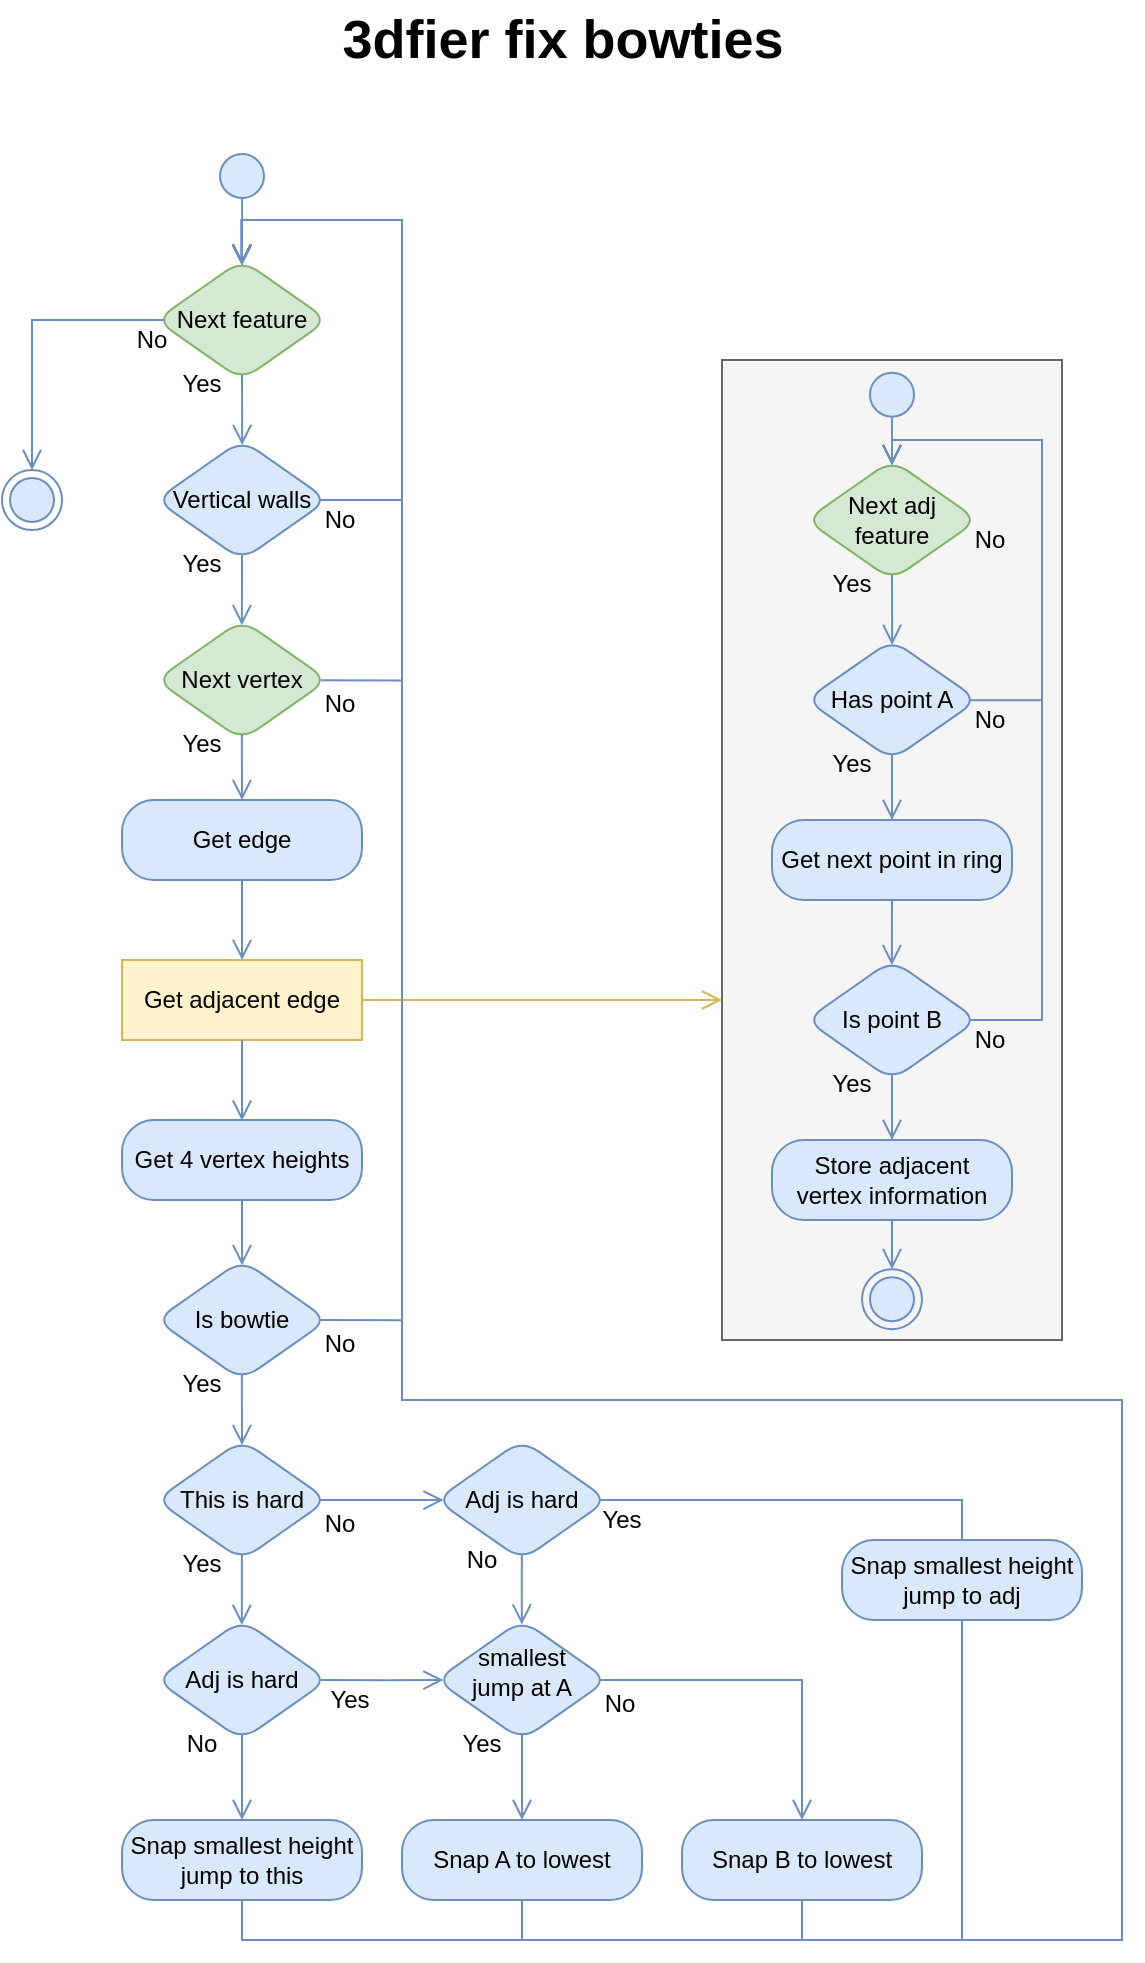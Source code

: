 <mxfile version="12.6.5" type="device"><diagram id="hNyaCAgBg2JTcx5JqqN7" name="Page-1"><mxGraphModel dx="76" dy="44" grid="1" gridSize="10" guides="1" tooltips="1" connect="1" arrows="1" fold="1" page="1" pageScale="1" pageWidth="850" pageHeight="1100" math="0" shadow="0"><root><mxCell id="0"/><mxCell id="1" parent="0"/><mxCell id="xQnNelPnz93tqhWW4Anx-3" value="3dfier fix bowties" style="text;strokeColor=none;fillColor=none;html=1;fontSize=27;fontStyle=1;verticalAlign=middle;align=center;rounded=0;shadow=0;" parent="1" vertex="1"><mxGeometry x="300" y="10" width="240" height="40" as="geometry"/></mxCell><mxCell id="eyIddAqzoLQck_49AJah-161" value="" style="group" parent="1" vertex="1" connectable="0"><mxGeometry x="140" y="83" width="560" height="897" as="geometry"/></mxCell><mxCell id="xQnNelPnz93tqhWW4Anx-1" value="" style="ellipse;html=1;shape=startState;fillColor=#dae8fc;strokeColor=#6c8ebf;shadow=0;" parent="eyIddAqzoLQck_49AJah-161" vertex="1"><mxGeometry x="105" width="30" height="30" as="geometry"/></mxCell><mxCell id="xQnNelPnz93tqhWW4Anx-2" value="" style="edgeStyle=orthogonalEdgeStyle;html=1;verticalAlign=bottom;endArrow=open;endSize=8;strokeColor=#6c8ebf;fillColor=#dae8fc;shadow=0;entryX=0.5;entryY=0.044;entryDx=0;entryDy=0;exitX=0.501;exitY=0.867;exitDx=0;exitDy=0;rounded=0;exitPerimeter=0;entryPerimeter=0;" parent="eyIddAqzoLQck_49AJah-161" source="xQnNelPnz93tqhWW4Anx-1" target="eyIddAqzoLQck_49AJah-1" edge="1"><mxGeometry relative="1" as="geometry"><mxPoint x="120" y="67" as="targetPoint"/><mxPoint x="120" y="47" as="sourcePoint"/></mxGeometry></mxCell><mxCell id="xQnNelPnz93tqhWW4Anx-5" value="" style="ellipse;html=1;shape=endState;fillColor=#dae8fc;strokeColor=#6c8ebf;rounded=1;shadow=0;" parent="eyIddAqzoLQck_49AJah-161" vertex="1"><mxGeometry y="162" width="30" height="30" as="geometry"/></mxCell><mxCell id="eyIddAqzoLQck_49AJah-1" value="Next feature" style="rhombus;whiteSpace=wrap;html=1;fillColor=#d5e8d4;strokeColor=#82b366;rounded=1;shadow=0;strokeWidth=1;perimeterSpacing=0;" parent="eyIddAqzoLQck_49AJah-161" vertex="1"><mxGeometry x="77" y="57" width="86" height="60" as="geometry"/></mxCell><mxCell id="eyIddAqzoLQck_49AJah-2" value="No" style="text;html=1;strokeColor=none;fillColor=none;align=center;verticalAlign=middle;whiteSpace=wrap;rounded=0;" parent="eyIddAqzoLQck_49AJah-161" vertex="1"><mxGeometry x="55.0" y="87.0" width="40" height="20" as="geometry"/></mxCell><mxCell id="eyIddAqzoLQck_49AJah-3" value="Yes" style="text;html=1;strokeColor=none;fillColor=none;align=center;verticalAlign=middle;whiteSpace=wrap;rounded=0;" parent="eyIddAqzoLQck_49AJah-161" vertex="1"><mxGeometry x="79.81" y="109.0" width="40" height="20" as="geometry"/></mxCell><mxCell id="eyIddAqzoLQck_49AJah-4" value="" style="edgeStyle=orthogonalEdgeStyle;rounded=0;orthogonalLoop=1;jettySize=auto;html=1;shadow=0;fontColor=#ffffff;exitX=0.5;exitY=0.959;exitDx=0;exitDy=0;fillColor=#dae8fc;strokeColor=#6c8ebf;endArrow=open;endFill=0;endSize=8;exitPerimeter=0;entryX=0.501;entryY=0.042;entryDx=0;entryDy=0;entryPerimeter=0;" parent="eyIddAqzoLQck_49AJah-161" source="eyIddAqzoLQck_49AJah-1" target="eyIddAqzoLQck_49AJah-8" edge="1"><mxGeometry relative="1" as="geometry"><mxPoint x="120" y="153" as="targetPoint"/><mxPoint x="130" y="124.31" as="sourcePoint"/></mxGeometry></mxCell><mxCell id="eyIddAqzoLQck_49AJah-5" value="" style="edgeStyle=orthogonalEdgeStyle;rounded=0;orthogonalLoop=1;jettySize=auto;html=1;shadow=0;fontColor=#ffffff;exitX=0.051;exitY=0.5;exitDx=0;exitDy=0;fillColor=#dae8fc;strokeColor=#6c8ebf;endArrow=open;endFill=0;endSize=8;exitPerimeter=0;entryX=0.5;entryY=0;entryDx=0;entryDy=0;" parent="eyIddAqzoLQck_49AJah-161" source="eyIddAqzoLQck_49AJah-1" target="xQnNelPnz93tqhWW4Anx-5" edge="1"><mxGeometry relative="1" as="geometry"><mxPoint x="120" y="557" as="targetPoint"/><mxPoint x="-180" y="138.54" as="sourcePoint"/><Array as="points"><mxPoint x="15" y="87"/></Array></mxGeometry></mxCell><mxCell id="eyIddAqzoLQck_49AJah-6" value="Get edge" style="rounded=1;whiteSpace=wrap;html=1;arcSize=40;fillColor=#dae8fc;strokeColor=#6c8ebf;shadow=0;" parent="eyIddAqzoLQck_49AJah-161" vertex="1"><mxGeometry x="60" y="327" width="120" height="40" as="geometry"/></mxCell><mxCell id="eyIddAqzoLQck_49AJah-7" value="" style="edgeStyle=orthogonalEdgeStyle;rounded=0;orthogonalLoop=1;jettySize=auto;html=1;shadow=0;fontColor=#ffffff;exitX=0.5;exitY=1;exitDx=0;exitDy=0;fillColor=#dae8fc;strokeColor=#6c8ebf;endArrow=open;endFill=0;endSize=8;entryX=0.5;entryY=0;entryDx=0;entryDy=0;" parent="eyIddAqzoLQck_49AJah-161" source="eyIddAqzoLQck_49AJah-6" target="eyIddAqzoLQck_49AJah-25" edge="1"><mxGeometry relative="1" as="geometry"><mxPoint x="120" y="395.32" as="targetPoint"/><mxPoint x="-300" y="480.01" as="sourcePoint"/><Array as="points"/></mxGeometry></mxCell><mxCell id="eyIddAqzoLQck_49AJah-8" value="Vertical walls" style="rhombus;whiteSpace=wrap;html=1;fillColor=#dae8fc;strokeColor=#6c8ebf;rounded=1;shadow=0;strokeWidth=1;perimeterSpacing=0;" parent="eyIddAqzoLQck_49AJah-161" vertex="1"><mxGeometry x="77" y="147" width="86" height="60" as="geometry"/></mxCell><mxCell id="eyIddAqzoLQck_49AJah-9" value="No" style="text;html=1;strokeColor=none;fillColor=none;align=center;verticalAlign=middle;whiteSpace=wrap;rounded=0;" parent="eyIddAqzoLQck_49AJah-161" vertex="1"><mxGeometry x="149.0" y="177.0" width="40" height="20" as="geometry"/></mxCell><mxCell id="eyIddAqzoLQck_49AJah-10" value="Yes" style="text;html=1;strokeColor=none;fillColor=none;align=center;verticalAlign=middle;whiteSpace=wrap;rounded=0;" parent="eyIddAqzoLQck_49AJah-161" vertex="1"><mxGeometry x="79.81" y="199.0" width="40" height="20" as="geometry"/></mxCell><mxCell id="eyIddAqzoLQck_49AJah-11" value="" style="edgeStyle=orthogonalEdgeStyle;rounded=0;orthogonalLoop=1;jettySize=auto;html=1;shadow=0;fontColor=#ffffff;exitX=0.95;exitY=0.5;exitDx=0;exitDy=0;fillColor=#dae8fc;strokeColor=#6c8ebf;endArrow=open;endFill=0;endSize=8;exitPerimeter=0;entryX=0.5;entryY=0.042;entryDx=0;entryDy=0;entryPerimeter=0;" parent="eyIddAqzoLQck_49AJah-161" source="eyIddAqzoLQck_49AJah-8" target="eyIddAqzoLQck_49AJah-1" edge="1"><mxGeometry relative="1" as="geometry"><mxPoint x="190" y="67" as="targetPoint"/><mxPoint x="-180" y="228.54" as="sourcePoint"/><Array as="points"><mxPoint x="200" y="177"/><mxPoint x="200" y="37"/><mxPoint x="120" y="37"/></Array></mxGeometry></mxCell><mxCell id="eyIddAqzoLQck_49AJah-13" value="" style="edgeStyle=orthogonalEdgeStyle;rounded=0;orthogonalLoop=1;jettySize=auto;html=1;shadow=0;fontColor=#ffffff;exitX=0.5;exitY=0.96;exitDx=0;exitDy=0;fillColor=#dae8fc;strokeColor=#6c8ebf;endArrow=open;endFill=0;endSize=8;exitPerimeter=0;entryX=0.499;entryY=0.043;entryDx=0;entryDy=0;entryPerimeter=0;" parent="eyIddAqzoLQck_49AJah-161" source="eyIddAqzoLQck_49AJah-8" target="eyIddAqzoLQck_49AJah-14" edge="1"><mxGeometry relative="1" as="geometry"><mxPoint x="140" y="297" as="targetPoint"/><mxPoint x="130" y="277" as="sourcePoint"/><Array as="points"><mxPoint x="120" y="217"/><mxPoint x="120" y="217"/></Array></mxGeometry></mxCell><mxCell id="eyIddAqzoLQck_49AJah-14" value="Next vertex" style="rhombus;whiteSpace=wrap;html=1;fillColor=#d5e8d4;strokeColor=#82b366;rounded=1;shadow=0;strokeWidth=1;perimeterSpacing=0;" parent="eyIddAqzoLQck_49AJah-161" vertex="1"><mxGeometry x="77" y="237" width="86" height="60" as="geometry"/></mxCell><mxCell id="eyIddAqzoLQck_49AJah-15" value="No" style="text;html=1;strokeColor=none;fillColor=none;align=center;verticalAlign=middle;whiteSpace=wrap;rounded=0;" parent="eyIddAqzoLQck_49AJah-161" vertex="1"><mxGeometry x="149.0" y="269.0" width="40" height="20" as="geometry"/></mxCell><mxCell id="eyIddAqzoLQck_49AJah-16" value="Yes" style="text;html=1;strokeColor=none;fillColor=none;align=center;verticalAlign=middle;whiteSpace=wrap;rounded=0;" parent="eyIddAqzoLQck_49AJah-161" vertex="1"><mxGeometry x="79.81" y="289.0" width="40" height="20" as="geometry"/></mxCell><mxCell id="eyIddAqzoLQck_49AJah-21" value="" style="edgeStyle=orthogonalEdgeStyle;rounded=0;orthogonalLoop=1;jettySize=auto;html=1;shadow=0;fontColor=#ffffff;fillColor=#dae8fc;strokeColor=#6c8ebf;endArrow=open;endFill=0;endSize=8;entryX=0.5;entryY=0.04;entryDx=0;entryDy=0;entryPerimeter=0;exitX=0.958;exitY=0.503;exitDx=0;exitDy=0;exitPerimeter=0;" parent="eyIddAqzoLQck_49AJah-161" source="eyIddAqzoLQck_49AJah-14" target="eyIddAqzoLQck_49AJah-1" edge="1"><mxGeometry relative="1" as="geometry"><mxPoint x="130" y="69.52" as="targetPoint"/><mxPoint x="169" y="327" as="sourcePoint"/><Array as="points"><mxPoint x="200" y="267"/><mxPoint x="200" y="37"/><mxPoint x="120" y="37"/></Array></mxGeometry></mxCell><mxCell id="eyIddAqzoLQck_49AJah-22" value="" style="edgeStyle=orthogonalEdgeStyle;rounded=0;orthogonalLoop=1;jettySize=auto;html=1;shadow=0;fontColor=#ffffff;exitX=0.499;exitY=0.957;exitDx=0;exitDy=0;fillColor=#dae8fc;strokeColor=#6c8ebf;endArrow=open;endFill=0;endSize=8;exitPerimeter=0;entryX=0.5;entryY=0;entryDx=0;entryDy=0;" parent="eyIddAqzoLQck_49AJah-161" source="eyIddAqzoLQck_49AJah-14" target="eyIddAqzoLQck_49AJah-6" edge="1"><mxGeometry relative="1" as="geometry"><mxPoint x="120" y="327" as="targetPoint"/><mxPoint x="119.41" y="297.0" as="sourcePoint"/></mxGeometry></mxCell><mxCell id="eyIddAqzoLQck_49AJah-25" value="Get adjacent edge" style="rounded=0;whiteSpace=wrap;html=1;arcSize=40;fillColor=#fff2cc;strokeColor=#d6b656;shadow=0;" parent="eyIddAqzoLQck_49AJah-161" vertex="1"><mxGeometry x="60" y="407" width="120" height="40" as="geometry"/></mxCell><mxCell id="eyIddAqzoLQck_49AJah-26" value="" style="edgeStyle=orthogonalEdgeStyle;rounded=0;orthogonalLoop=1;jettySize=auto;html=1;shadow=0;fontColor=#ffffff;exitX=0.5;exitY=1;exitDx=0;exitDy=0;fillColor=#dae8fc;strokeColor=#6c8ebf;endArrow=open;endFill=0;endSize=8;" parent="eyIddAqzoLQck_49AJah-161" source="eyIddAqzoLQck_49AJah-25" edge="1"><mxGeometry relative="1" as="geometry"><mxPoint x="120" y="487.388" as="targetPoint"/><mxPoint x="-300" y="560.01" as="sourcePoint"/><Array as="points"/></mxGeometry></mxCell><mxCell id="eyIddAqzoLQck_49AJah-27" value="" style="edgeStyle=orthogonalEdgeStyle;rounded=0;orthogonalLoop=1;jettySize=auto;html=1;shadow=0;fontColor=#ffffff;exitX=1;exitY=0.5;exitDx=0;exitDy=0;fillColor=#fff2cc;strokeColor=#d6b656;endArrow=open;endFill=0;endSize=8;" parent="eyIddAqzoLQck_49AJah-161" source="eyIddAqzoLQck_49AJah-25" edge="1"><mxGeometry relative="1" as="geometry"><mxPoint x="360" y="427" as="targetPoint"/><mxPoint x="130" y="457" as="sourcePoint"/><Array as="points"><mxPoint x="280" y="427"/><mxPoint x="280" y="427"/></Array></mxGeometry></mxCell><mxCell id="eyIddAqzoLQck_49AJah-29" value="" style="rounded=0;whiteSpace=wrap;html=1;fillColor=#f5f5f5;strokeColor=#666666;fontColor=#333333;" parent="eyIddAqzoLQck_49AJah-161" vertex="1"><mxGeometry x="360" y="107" width="170" height="490" as="geometry"/></mxCell><mxCell id="eyIddAqzoLQck_49AJah-31" value="" style="ellipse;html=1;shape=startState;fillColor=#dae8fc;strokeColor=#6c8ebf;shadow=0;" parent="eyIddAqzoLQck_49AJah-161" vertex="1"><mxGeometry x="430" y="109.36" width="30" height="30" as="geometry"/></mxCell><mxCell id="eyIddAqzoLQck_49AJah-32" value="" style="edgeStyle=orthogonalEdgeStyle;html=1;verticalAlign=bottom;endArrow=open;endSize=8;strokeColor=#6c8ebf;fillColor=#dae8fc;shadow=0;exitX=0.499;exitY=0.881;exitDx=0;exitDy=0;rounded=0;exitPerimeter=0;entryX=0.5;entryY=0.041;entryDx=0;entryDy=0;entryPerimeter=0;" parent="eyIddAqzoLQck_49AJah-161" source="eyIddAqzoLQck_49AJah-31" target="eyIddAqzoLQck_49AJah-39" edge="1"><mxGeometry relative="1" as="geometry"><mxPoint x="445" y="157" as="targetPoint"/><mxPoint x="445" y="156.36" as="sourcePoint"/></mxGeometry></mxCell><mxCell id="eyIddAqzoLQck_49AJah-35" value="" style="edgeStyle=orthogonalEdgeStyle;rounded=0;orthogonalLoop=1;jettySize=auto;html=1;shadow=0;fontColor=#ffffff;fillColor=#dae8fc;strokeColor=#6c8ebf;endArrow=open;endFill=0;endSize=8;" parent="eyIddAqzoLQck_49AJah-161" edge="1"><mxGeometry relative="1" as="geometry"><mxPoint x="445" y="561.57" as="targetPoint"/><mxPoint x="445" y="537" as="sourcePoint"/></mxGeometry></mxCell><mxCell id="eyIddAqzoLQck_49AJah-36" value="" style="ellipse;html=1;shape=endState;fillColor=#dae8fc;strokeColor=#6c8ebf;rounded=1;shadow=0;" parent="eyIddAqzoLQck_49AJah-161" vertex="1"><mxGeometry x="430" y="561.57" width="30" height="30" as="geometry"/></mxCell><mxCell id="eyIddAqzoLQck_49AJah-39" value="Next adj feature" style="rhombus;whiteSpace=wrap;html=1;fillColor=#d5e8d4;strokeColor=#82b366;rounded=1;shadow=0;strokeWidth=1;perimeterSpacing=0;" parent="eyIddAqzoLQck_49AJah-161" vertex="1"><mxGeometry x="402" y="157" width="86" height="60" as="geometry"/></mxCell><mxCell id="eyIddAqzoLQck_49AJah-40" value="Yes" style="text;html=1;strokeColor=none;fillColor=none;align=center;verticalAlign=middle;whiteSpace=wrap;rounded=0;" parent="eyIddAqzoLQck_49AJah-161" vertex="1"><mxGeometry x="404.81" y="209.0" width="40" height="20" as="geometry"/></mxCell><mxCell id="eyIddAqzoLQck_49AJah-41" value="" style="edgeStyle=orthogonalEdgeStyle;rounded=0;orthogonalLoop=1;jettySize=auto;html=1;shadow=0;fontColor=#ffffff;exitX=0.5;exitY=0.959;exitDx=0;exitDy=0;fillColor=#dae8fc;strokeColor=#6c8ebf;endArrow=open;endFill=0;endSize=8;exitPerimeter=0;entryX=0.501;entryY=0.042;entryDx=0;entryDy=0;entryPerimeter=0;" parent="eyIddAqzoLQck_49AJah-161" target="eyIddAqzoLQck_49AJah-42" edge="1"><mxGeometry relative="1" as="geometry"><mxPoint x="445" y="252.94" as="targetPoint"/><mxPoint x="445" y="214.48" as="sourcePoint"/></mxGeometry></mxCell><mxCell id="eyIddAqzoLQck_49AJah-42" value="Has point A" style="rhombus;whiteSpace=wrap;html=1;fillColor=#dae8fc;strokeColor=#6c8ebf;rounded=1;shadow=0;strokeWidth=1;perimeterSpacing=0;" parent="eyIddAqzoLQck_49AJah-161" vertex="1"><mxGeometry x="402" y="246.94" width="86" height="60" as="geometry"/></mxCell><mxCell id="eyIddAqzoLQck_49AJah-43" value="No" style="text;html=1;strokeColor=none;fillColor=none;align=center;verticalAlign=middle;whiteSpace=wrap;rounded=0;" parent="eyIddAqzoLQck_49AJah-161" vertex="1"><mxGeometry x="474.0" y="276.94" width="40" height="20" as="geometry"/></mxCell><mxCell id="eyIddAqzoLQck_49AJah-44" value="Yes" style="text;html=1;strokeColor=none;fillColor=none;align=center;verticalAlign=middle;whiteSpace=wrap;rounded=0;" parent="eyIddAqzoLQck_49AJah-161" vertex="1"><mxGeometry x="404.81" y="298.94" width="40" height="20" as="geometry"/></mxCell><mxCell id="eyIddAqzoLQck_49AJah-45" value="" style="edgeStyle=orthogonalEdgeStyle;rounded=0;orthogonalLoop=1;jettySize=auto;html=1;shadow=0;fontColor=#ffffff;exitX=0.5;exitY=0.96;exitDx=0;exitDy=0;fillColor=#dae8fc;strokeColor=#6c8ebf;endArrow=open;endFill=0;endSize=8;exitPerimeter=0;entryX=0.5;entryY=0;entryDx=0;entryDy=0;" parent="eyIddAqzoLQck_49AJah-161" source="eyIddAqzoLQck_49AJah-42" target="eyIddAqzoLQck_49AJah-58" edge="1"><mxGeometry relative="1" as="geometry"><mxPoint x="444.914" y="339.52" as="targetPoint"/><mxPoint x="455" y="376.94" as="sourcePoint"/><Array as="points"/></mxGeometry></mxCell><mxCell id="eyIddAqzoLQck_49AJah-46" value="Is point B" style="rhombus;whiteSpace=wrap;html=1;fillColor=#dae8fc;strokeColor=#6c8ebf;rounded=1;shadow=0;strokeWidth=1;perimeterSpacing=0;" parent="eyIddAqzoLQck_49AJah-161" vertex="1"><mxGeometry x="402" y="407" width="86" height="60" as="geometry"/></mxCell><mxCell id="eyIddAqzoLQck_49AJah-47" value="No" style="text;html=1;strokeColor=none;fillColor=none;align=center;verticalAlign=middle;whiteSpace=wrap;rounded=0;" parent="eyIddAqzoLQck_49AJah-161" vertex="1"><mxGeometry x="474.0" y="437.0" width="40" height="20" as="geometry"/></mxCell><mxCell id="eyIddAqzoLQck_49AJah-48" value="Yes" style="text;html=1;strokeColor=none;fillColor=none;align=center;verticalAlign=middle;whiteSpace=wrap;rounded=0;" parent="eyIddAqzoLQck_49AJah-161" vertex="1"><mxGeometry x="404.81" y="459.0" width="40" height="20" as="geometry"/></mxCell><mxCell id="eyIddAqzoLQck_49AJah-49" value="" style="edgeStyle=orthogonalEdgeStyle;rounded=0;orthogonalLoop=1;jettySize=auto;html=1;shadow=0;fontColor=#ffffff;exitX=0.5;exitY=0.96;exitDx=0;exitDy=0;fillColor=#dae8fc;strokeColor=#6c8ebf;endArrow=open;endFill=0;endSize=8;exitPerimeter=0;entryX=0.5;entryY=0;entryDx=0;entryDy=0;" parent="eyIddAqzoLQck_49AJah-161" source="eyIddAqzoLQck_49AJah-46" target="eyIddAqzoLQck_49AJah-50" edge="1"><mxGeometry relative="1" as="geometry"><mxPoint x="444.914" y="499.58" as="targetPoint"/><mxPoint x="455" y="537" as="sourcePoint"/><Array as="points"/></mxGeometry></mxCell><mxCell id="eyIddAqzoLQck_49AJah-50" value="Store adjacent&lt;br&gt;vertex information" style="rounded=1;whiteSpace=wrap;html=1;arcSize=40;fillColor=#dae8fc;strokeColor=#6c8ebf;shadow=0;" parent="eyIddAqzoLQck_49AJah-161" vertex="1"><mxGeometry x="385" y="497" width="120" height="40" as="geometry"/></mxCell><mxCell id="eyIddAqzoLQck_49AJah-54" value="No" style="text;html=1;strokeColor=none;fillColor=none;align=center;verticalAlign=middle;whiteSpace=wrap;rounded=0;" parent="eyIddAqzoLQck_49AJah-161" vertex="1"><mxGeometry x="474.0" y="187.0" width="40" height="20" as="geometry"/></mxCell><mxCell id="eyIddAqzoLQck_49AJah-56" value="" style="edgeStyle=orthogonalEdgeStyle;rounded=0;orthogonalLoop=1;jettySize=auto;html=1;shadow=0;fontColor=#ffffff;exitX=0.955;exitY=0.503;exitDx=0;exitDy=0;fillColor=#dae8fc;strokeColor=#6c8ebf;endArrow=open;endFill=0;endSize=8;exitPerimeter=0;entryX=0.5;entryY=0.041;entryDx=0;entryDy=0;entryPerimeter=0;" parent="eyIddAqzoLQck_49AJah-161" source="eyIddAqzoLQck_49AJah-42" target="eyIddAqzoLQck_49AJah-39" edge="1"><mxGeometry relative="1" as="geometry"><mxPoint x="445" y="157" as="targetPoint"/><mxPoint x="455" y="314.54" as="sourcePoint"/><Array as="points"><mxPoint x="520" y="277"/><mxPoint x="520" y="147"/><mxPoint x="445" y="147"/></Array></mxGeometry></mxCell><mxCell id="eyIddAqzoLQck_49AJah-57" value="" style="edgeStyle=orthogonalEdgeStyle;rounded=0;orthogonalLoop=1;jettySize=auto;html=1;shadow=0;fontColor=#ffffff;fillColor=#dae8fc;strokeColor=#6c8ebf;endArrow=open;endFill=0;endSize=8;entryX=0.499;entryY=0.044;entryDx=0;entryDy=0;entryPerimeter=0;" parent="eyIddAqzoLQck_49AJah-161" target="eyIddAqzoLQck_49AJah-46" edge="1"><mxGeometry relative="1" as="geometry"><mxPoint x="445" y="402" as="targetPoint"/><mxPoint x="445" y="377" as="sourcePoint"/></mxGeometry></mxCell><mxCell id="eyIddAqzoLQck_49AJah-58" value="Get next point in ring" style="rounded=1;whiteSpace=wrap;html=1;arcSize=40;fillColor=#dae8fc;strokeColor=#6c8ebf;shadow=0;" parent="eyIddAqzoLQck_49AJah-161" vertex="1"><mxGeometry x="385" y="337" width="120" height="40" as="geometry"/></mxCell><mxCell id="eyIddAqzoLQck_49AJah-59" value="" style="edgeStyle=orthogonalEdgeStyle;rounded=0;orthogonalLoop=1;jettySize=auto;html=1;shadow=0;fontColor=#ffffff;exitX=0.958;exitY=0.5;exitDx=0;exitDy=0;fillColor=#dae8fc;strokeColor=#6c8ebf;endArrow=open;endFill=0;endSize=8;exitPerimeter=0;entryX=0.5;entryY=0.042;entryDx=0;entryDy=0;entryPerimeter=0;" parent="eyIddAqzoLQck_49AJah-161" source="eyIddAqzoLQck_49AJah-46" target="eyIddAqzoLQck_49AJah-39" edge="1"><mxGeometry relative="1" as="geometry"><mxPoint x="455" y="169.46" as="targetPoint"/><mxPoint x="494.13" y="287.12" as="sourcePoint"/><Array as="points"><mxPoint x="520" y="437"/><mxPoint x="520" y="147"/><mxPoint x="445" y="147"/></Array></mxGeometry></mxCell><mxCell id="eyIddAqzoLQck_49AJah-61" value="Get 4 vertex heights" style="rounded=1;whiteSpace=wrap;html=1;arcSize=40;fillColor=#dae8fc;strokeColor=#6c8ebf;shadow=0;" parent="eyIddAqzoLQck_49AJah-161" vertex="1"><mxGeometry x="60" y="487" width="120" height="40" as="geometry"/></mxCell><mxCell id="eyIddAqzoLQck_49AJah-62" value="" style="edgeStyle=orthogonalEdgeStyle;rounded=0;orthogonalLoop=1;jettySize=auto;html=1;shadow=0;fontColor=#ffffff;exitX=0.5;exitY=1;exitDx=0;exitDy=0;fillColor=#dae8fc;strokeColor=#6c8ebf;endArrow=open;endFill=0;endSize=8;entryX=0.5;entryY=0.043;entryDx=0;entryDy=0;entryPerimeter=0;" parent="eyIddAqzoLQck_49AJah-161" source="eyIddAqzoLQck_49AJah-61" target="eyIddAqzoLQck_49AJah-63" edge="1"><mxGeometry relative="1" as="geometry"><mxPoint x="120" y="567" as="targetPoint"/><mxPoint x="-300" y="640.01" as="sourcePoint"/><Array as="points"/></mxGeometry></mxCell><mxCell id="eyIddAqzoLQck_49AJah-63" value="Is bowtie" style="rhombus;whiteSpace=wrap;html=1;fillColor=#dae8fc;strokeColor=#6c8ebf;rounded=1;shadow=0;strokeWidth=1;perimeterSpacing=0;" parent="eyIddAqzoLQck_49AJah-161" vertex="1"><mxGeometry x="77" y="557" width="86" height="60" as="geometry"/></mxCell><mxCell id="eyIddAqzoLQck_49AJah-64" value="No" style="text;html=1;strokeColor=none;fillColor=none;align=center;verticalAlign=middle;whiteSpace=wrap;rounded=0;" parent="eyIddAqzoLQck_49AJah-161" vertex="1"><mxGeometry x="149.0" y="589.0" width="40" height="20" as="geometry"/></mxCell><mxCell id="eyIddAqzoLQck_49AJah-65" value="Yes" style="text;html=1;strokeColor=none;fillColor=none;align=center;verticalAlign=middle;whiteSpace=wrap;rounded=0;" parent="eyIddAqzoLQck_49AJah-161" vertex="1"><mxGeometry x="79.81" y="609.0" width="40" height="20" as="geometry"/></mxCell><mxCell id="eyIddAqzoLQck_49AJah-66" value="" style="edgeStyle=orthogonalEdgeStyle;rounded=0;orthogonalLoop=1;jettySize=auto;html=1;shadow=0;fontColor=#ffffff;exitX=0.499;exitY=0.956;exitDx=0;exitDy=0;fillColor=#dae8fc;strokeColor=#6c8ebf;endArrow=open;endFill=0;endSize=8;exitPerimeter=0;entryX=0.5;entryY=0.043;entryDx=0;entryDy=0;entryPerimeter=0;" parent="eyIddAqzoLQck_49AJah-161" source="eyIddAqzoLQck_49AJah-63" target="eyIddAqzoLQck_49AJah-68" edge="1"><mxGeometry relative="1" as="geometry"><mxPoint x="150" y="637" as="targetPoint"/><mxPoint x="119.41" y="617" as="sourcePoint"/></mxGeometry></mxCell><mxCell id="eyIddAqzoLQck_49AJah-67" value="" style="edgeStyle=orthogonalEdgeStyle;rounded=0;orthogonalLoop=1;jettySize=auto;html=1;shadow=0;fontColor=#ffffff;exitX=0.956;exitY=0.501;exitDx=0;exitDy=0;fillColor=#dae8fc;strokeColor=#6c8ebf;endArrow=open;endFill=0;endSize=8;exitPerimeter=0;entryX=0.499;entryY=0.039;entryDx=0;entryDy=0;entryPerimeter=0;" parent="eyIddAqzoLQck_49AJah-161" source="eyIddAqzoLQck_49AJah-63" target="eyIddAqzoLQck_49AJah-1" edge="1"><mxGeometry relative="1" as="geometry"><mxPoint x="180" y="67" as="targetPoint"/><mxPoint x="130" y="537" as="sourcePoint"/><Array as="points"><mxPoint x="200" y="587"/><mxPoint x="200" y="37"/><mxPoint x="120" y="37"/></Array></mxGeometry></mxCell><mxCell id="eyIddAqzoLQck_49AJah-68" value="This is hard" style="rhombus;whiteSpace=wrap;html=1;fillColor=#dae8fc;strokeColor=#6c8ebf;rounded=1;shadow=0;strokeWidth=1;perimeterSpacing=0;" parent="eyIddAqzoLQck_49AJah-161" vertex="1"><mxGeometry x="77" y="647" width="86" height="60" as="geometry"/></mxCell><mxCell id="eyIddAqzoLQck_49AJah-69" value="No" style="text;html=1;strokeColor=none;fillColor=none;align=center;verticalAlign=middle;whiteSpace=wrap;rounded=0;" parent="eyIddAqzoLQck_49AJah-161" vertex="1"><mxGeometry x="149.0" y="679.0" width="40" height="20" as="geometry"/></mxCell><mxCell id="eyIddAqzoLQck_49AJah-70" value="Yes" style="text;html=1;strokeColor=none;fillColor=none;align=center;verticalAlign=middle;whiteSpace=wrap;rounded=0;" parent="eyIddAqzoLQck_49AJah-161" vertex="1"><mxGeometry x="79.81" y="699.0" width="40" height="20" as="geometry"/></mxCell><mxCell id="eyIddAqzoLQck_49AJah-71" value="" style="edgeStyle=orthogonalEdgeStyle;rounded=0;orthogonalLoop=1;jettySize=auto;html=1;shadow=0;fontColor=#ffffff;exitX=0.499;exitY=0.957;exitDx=0;exitDy=0;fillColor=#dae8fc;strokeColor=#6c8ebf;endArrow=open;endFill=0;endSize=8;exitPerimeter=0;entryX=0.499;entryY=0.041;entryDx=0;entryDy=0;entryPerimeter=0;" parent="eyIddAqzoLQck_49AJah-161" source="eyIddAqzoLQck_49AJah-68" target="eyIddAqzoLQck_49AJah-78" edge="1"><mxGeometry relative="1" as="geometry"><mxPoint x="120" y="737" as="targetPoint"/><mxPoint x="119.41" y="707" as="sourcePoint"/></mxGeometry></mxCell><mxCell id="eyIddAqzoLQck_49AJah-74" value="Adj is hard" style="rhombus;whiteSpace=wrap;html=1;fillColor=#dae8fc;strokeColor=#6c8ebf;rounded=1;shadow=0;strokeWidth=1;perimeterSpacing=0;" parent="eyIddAqzoLQck_49AJah-161" vertex="1"><mxGeometry x="217" y="647" width="86" height="60" as="geometry"/></mxCell><mxCell id="eyIddAqzoLQck_49AJah-75" value="No" style="text;html=1;strokeColor=none;fillColor=none;align=center;verticalAlign=middle;whiteSpace=wrap;rounded=0;" parent="eyIddAqzoLQck_49AJah-161" vertex="1"><mxGeometry x="220.0" y="697.0" width="40" height="20" as="geometry"/></mxCell><mxCell id="eyIddAqzoLQck_49AJah-76" value="Yes" style="text;html=1;strokeColor=none;fillColor=none;align=center;verticalAlign=middle;whiteSpace=wrap;rounded=0;" parent="eyIddAqzoLQck_49AJah-161" vertex="1"><mxGeometry x="290" y="677.0" width="40" height="20" as="geometry"/></mxCell><mxCell id="eyIddAqzoLQck_49AJah-77" value="" style="edgeStyle=orthogonalEdgeStyle;rounded=0;orthogonalLoop=1;jettySize=auto;html=1;shadow=0;fontColor=#ffffff;exitX=0.955;exitY=0.5;exitDx=0;exitDy=0;fillColor=#dae8fc;strokeColor=#6c8ebf;endArrow=open;endFill=0;endSize=8;exitPerimeter=0;entryX=0.5;entryY=0;entryDx=0;entryDy=0;" parent="eyIddAqzoLQck_49AJah-161" source="eyIddAqzoLQck_49AJah-74" target="eyIddAqzoLQck_49AJah-159" edge="1"><mxGeometry relative="1" as="geometry"><mxPoint x="239.81" y="737" as="targetPoint"/><mxPoint x="239.22" y="707" as="sourcePoint"/><Array as="points"><mxPoint x="480" y="677"/><mxPoint x="480" y="717"/></Array></mxGeometry></mxCell><mxCell id="eyIddAqzoLQck_49AJah-78" value="Adj is hard" style="rhombus;whiteSpace=wrap;html=1;fillColor=#dae8fc;strokeColor=#6c8ebf;rounded=1;shadow=0;strokeWidth=1;perimeterSpacing=0;" parent="eyIddAqzoLQck_49AJah-161" vertex="1"><mxGeometry x="77" y="737" width="86" height="60" as="geometry"/></mxCell><mxCell id="eyIddAqzoLQck_49AJah-79" value="No" style="text;html=1;strokeColor=none;fillColor=none;align=center;verticalAlign=middle;whiteSpace=wrap;rounded=0;" parent="eyIddAqzoLQck_49AJah-161" vertex="1"><mxGeometry x="79.81" y="789.0" width="40" height="20" as="geometry"/></mxCell><mxCell id="eyIddAqzoLQck_49AJah-80" value="Yes" style="text;html=1;strokeColor=none;fillColor=none;align=center;verticalAlign=middle;whiteSpace=wrap;rounded=0;" parent="eyIddAqzoLQck_49AJah-161" vertex="1"><mxGeometry x="154" y="767.0" width="40" height="20" as="geometry"/></mxCell><mxCell id="eyIddAqzoLQck_49AJah-82" value="" style="edgeStyle=orthogonalEdgeStyle;rounded=0;orthogonalLoop=1;jettySize=auto;html=1;shadow=0;fontColor=#ffffff;exitX=0.952;exitY=0.501;exitDx=0;exitDy=0;fillColor=#dae8fc;strokeColor=#6c8ebf;endArrow=open;endFill=0;endSize=8;exitPerimeter=0;entryX=0.044;entryY=0.501;entryDx=0;entryDy=0;entryPerimeter=0;" parent="eyIddAqzoLQck_49AJah-161" source="eyIddAqzoLQck_49AJah-68" target="eyIddAqzoLQck_49AJah-74" edge="1"><mxGeometry relative="1" as="geometry"><mxPoint x="130" y="659.58" as="targetPoint"/><mxPoint x="129.914" y="624.36" as="sourcePoint"/></mxGeometry></mxCell><mxCell id="eyIddAqzoLQck_49AJah-83" value="" style="edgeStyle=orthogonalEdgeStyle;rounded=0;orthogonalLoop=1;jettySize=auto;html=1;shadow=0;fontColor=#ffffff;exitX=0.499;exitY=0.956;exitDx=0;exitDy=0;fillColor=#dae8fc;strokeColor=#6c8ebf;endArrow=open;endFill=0;endSize=8;exitPerimeter=0;entryX=0.499;entryY=0.038;entryDx=0;entryDy=0;entryPerimeter=0;" parent="eyIddAqzoLQck_49AJah-161" source="eyIddAqzoLQck_49AJah-74" target="eyIddAqzoLQck_49AJah-94" edge="1"><mxGeometry relative="1" as="geometry"><mxPoint x="490" y="727" as="targetPoint"/><mxPoint x="300.142" y="676.83" as="sourcePoint"/><Array as="points"><mxPoint x="260" y="727"/><mxPoint x="260" y="727"/></Array></mxGeometry></mxCell><mxCell id="eyIddAqzoLQck_49AJah-84" value="" style="edgeStyle=orthogonalEdgeStyle;rounded=0;orthogonalLoop=1;jettySize=auto;html=1;shadow=0;fontColor=#ffffff;exitX=0.5;exitY=0.957;exitDx=0;exitDy=0;fillColor=#dae8fc;strokeColor=#6c8ebf;endArrow=open;endFill=0;endSize=8;exitPerimeter=0;entryX=0.5;entryY=0;entryDx=0;entryDy=0;" parent="eyIddAqzoLQck_49AJah-161" source="eyIddAqzoLQck_49AJah-78" target="eyIddAqzoLQck_49AJah-87" edge="1"><mxGeometry relative="1" as="geometry"><mxPoint x="204.32" y="766.96" as="targetPoint"/><mxPoint x="163.002" y="766.96" as="sourcePoint"/><Array as="points"><mxPoint x="120" y="827"/><mxPoint x="120" y="827"/></Array></mxGeometry></mxCell><mxCell id="eyIddAqzoLQck_49AJah-86" value="" style="edgeStyle=orthogonalEdgeStyle;rounded=0;orthogonalLoop=1;jettySize=auto;html=1;shadow=0;fontColor=#ffffff;fillColor=#dae8fc;strokeColor=#6c8ebf;endArrow=open;endFill=0;endSize=8;entryX=0.043;entryY=0.5;entryDx=0;entryDy=0;exitX=0.956;exitY=0.501;exitDx=0;exitDy=0;exitPerimeter=0;entryPerimeter=0;" parent="eyIddAqzoLQck_49AJah-161" source="eyIddAqzoLQck_49AJah-78" target="eyIddAqzoLQck_49AJah-94" edge="1"><mxGeometry relative="1" as="geometry"><mxPoint x="120" y="899.58" as="targetPoint"/><mxPoint x="130" y="807" as="sourcePoint"/><Array as="points"><mxPoint x="190" y="767"/><mxPoint x="190" y="767"/></Array></mxGeometry></mxCell><mxCell id="eyIddAqzoLQck_49AJah-87" value="Snap smallest height jump to this" style="rounded=1;whiteSpace=wrap;html=1;arcSize=40;fillColor=#dae8fc;strokeColor=#6c8ebf;shadow=0;" parent="eyIddAqzoLQck_49AJah-161" vertex="1"><mxGeometry x="60" y="837" width="120" height="40" as="geometry"/></mxCell><mxCell id="eyIddAqzoLQck_49AJah-88" value="" style="edgeStyle=orthogonalEdgeStyle;rounded=0;orthogonalLoop=1;jettySize=auto;html=1;shadow=0;fontColor=#ffffff;exitX=0.5;exitY=1;exitDx=0;exitDy=0;fillColor=#dae8fc;strokeColor=#6c8ebf;endArrow=open;endFill=0;endSize=8;entryX=0.499;entryY=0.04;entryDx=0;entryDy=0;entryPerimeter=0;" parent="eyIddAqzoLQck_49AJah-161" source="eyIddAqzoLQck_49AJah-87" target="eyIddAqzoLQck_49AJah-1" edge="1"><mxGeometry relative="1" as="geometry"><mxPoint x="150" y="37" as="targetPoint"/><mxPoint x="128.81" y="877" as="sourcePoint"/><Array as="points"><mxPoint x="120" y="897"/><mxPoint x="560" y="897"/><mxPoint x="560" y="627"/><mxPoint x="200" y="627"/><mxPoint x="200" y="37"/><mxPoint x="120" y="37"/></Array></mxGeometry></mxCell><mxCell id="eyIddAqzoLQck_49AJah-94" value="smallest &lt;br&gt;jump at A" style="rhombus;whiteSpace=wrap;html=1;fillColor=#dae8fc;strokeColor=#6c8ebf;rounded=1;shadow=0;strokeWidth=1;perimeterSpacing=0;spacingTop=-8;" parent="eyIddAqzoLQck_49AJah-161" vertex="1"><mxGeometry x="217" y="737" width="86" height="60" as="geometry"/></mxCell><mxCell id="eyIddAqzoLQck_49AJah-95" value="No" style="text;html=1;strokeColor=none;fillColor=none;align=center;verticalAlign=middle;whiteSpace=wrap;rounded=0;" parent="eyIddAqzoLQck_49AJah-161" vertex="1"><mxGeometry x="288.81" y="769.0" width="40" height="20" as="geometry"/></mxCell><mxCell id="eyIddAqzoLQck_49AJah-96" value="Yes" style="text;html=1;strokeColor=none;fillColor=none;align=center;verticalAlign=middle;whiteSpace=wrap;rounded=0;" parent="eyIddAqzoLQck_49AJah-161" vertex="1"><mxGeometry x="219.62" y="789.0" width="40" height="20" as="geometry"/></mxCell><mxCell id="eyIddAqzoLQck_49AJah-97" value="" style="edgeStyle=orthogonalEdgeStyle;rounded=0;orthogonalLoop=1;jettySize=auto;html=1;shadow=0;fontColor=#ffffff;exitX=0.952;exitY=0.5;exitDx=0;exitDy=0;fillColor=#dae8fc;strokeColor=#6c8ebf;endArrow=open;endFill=0;endSize=8;exitPerimeter=0;entryX=0.5;entryY=0;entryDx=0;entryDy=0;" parent="eyIddAqzoLQck_49AJah-161" source="eyIddAqzoLQck_49AJah-94" target="eyIddAqzoLQck_49AJah-101" edge="1"><mxGeometry relative="1" as="geometry"><mxPoint x="340" y="777" as="targetPoint"/><mxPoint x="300.142" y="776.83" as="sourcePoint"/><Array as="points"><mxPoint x="400" y="767"/></Array></mxGeometry></mxCell><mxCell id="eyIddAqzoLQck_49AJah-98" value="" style="edgeStyle=orthogonalEdgeStyle;rounded=0;orthogonalLoop=1;jettySize=auto;html=1;shadow=0;fontColor=#ffffff;exitX=0.5;exitY=0.957;exitDx=0;exitDy=0;fillColor=#dae8fc;strokeColor=#6c8ebf;endArrow=open;endFill=0;endSize=8;exitPerimeter=0;" parent="eyIddAqzoLQck_49AJah-161" source="eyIddAqzoLQck_49AJah-94" edge="1"><mxGeometry relative="1" as="geometry"><mxPoint x="260" y="837" as="targetPoint"/><mxPoint x="261.554" y="819.0" as="sourcePoint"/></mxGeometry></mxCell><mxCell id="eyIddAqzoLQck_49AJah-99" value="Snap A to lowest" style="rounded=1;whiteSpace=wrap;html=1;arcSize=40;fillColor=#dae8fc;strokeColor=#6c8ebf;shadow=0;" parent="eyIddAqzoLQck_49AJah-161" vertex="1"><mxGeometry x="200" y="837" width="120" height="40" as="geometry"/></mxCell><mxCell id="eyIddAqzoLQck_49AJah-100" value="" style="edgeStyle=orthogonalEdgeStyle;rounded=0;orthogonalLoop=1;jettySize=auto;html=1;shadow=0;fontColor=#ffffff;exitX=0.5;exitY=1;exitDx=0;exitDy=0;fillColor=#dae8fc;strokeColor=#6c8ebf;endArrow=open;endFill=0;endSize=8;entryX=0.499;entryY=0.037;entryDx=0;entryDy=0;entryPerimeter=0;" parent="eyIddAqzoLQck_49AJah-161" source="eyIddAqzoLQck_49AJah-99" target="eyIddAqzoLQck_49AJah-1" edge="1"><mxGeometry relative="1" as="geometry"><mxPoint x="220" y="37" as="targetPoint"/><mxPoint x="268.81" y="877" as="sourcePoint"/><Array as="points"><mxPoint x="260" y="897"/><mxPoint x="560" y="897"/><mxPoint x="560" y="627"/><mxPoint x="200" y="627"/><mxPoint x="200" y="37"/><mxPoint x="120" y="37"/></Array></mxGeometry></mxCell><mxCell id="eyIddAqzoLQck_49AJah-101" value="Snap B to lowest" style="rounded=1;whiteSpace=wrap;html=1;arcSize=40;fillColor=#dae8fc;strokeColor=#6c8ebf;shadow=0;" parent="eyIddAqzoLQck_49AJah-161" vertex="1"><mxGeometry x="340" y="837" width="120" height="40" as="geometry"/></mxCell><mxCell id="eyIddAqzoLQck_49AJah-102" value="" style="edgeStyle=orthogonalEdgeStyle;rounded=0;orthogonalLoop=1;jettySize=auto;html=1;shadow=0;fontColor=#ffffff;exitX=0.5;exitY=1;exitDx=0;exitDy=0;fillColor=#dae8fc;strokeColor=#6c8ebf;endArrow=open;endFill=0;endSize=8;entryX=0.499;entryY=0.039;entryDx=0;entryDy=0;entryPerimeter=0;" parent="eyIddAqzoLQck_49AJah-161" source="eyIddAqzoLQck_49AJah-101" target="eyIddAqzoLQck_49AJah-1" edge="1"><mxGeometry relative="1" as="geometry"><mxPoint x="160" y="37" as="targetPoint"/><mxPoint x="408.81" y="877" as="sourcePoint"/><Array as="points"><mxPoint x="400" y="897"/><mxPoint x="560" y="897"/><mxPoint x="560" y="627"/><mxPoint x="200" y="627"/><mxPoint x="200" y="37"/><mxPoint x="120" y="37"/></Array></mxGeometry></mxCell><mxCell id="eyIddAqzoLQck_49AJah-159" value="Snap smallest height jump to adj" style="rounded=1;whiteSpace=wrap;html=1;arcSize=40;fillColor=#dae8fc;strokeColor=#6c8ebf;shadow=0;" parent="eyIddAqzoLQck_49AJah-161" vertex="1"><mxGeometry x="420" y="697" width="120" height="40" as="geometry"/></mxCell><mxCell id="eyIddAqzoLQck_49AJah-160" value="" style="edgeStyle=orthogonalEdgeStyle;rounded=0;orthogonalLoop=1;jettySize=auto;html=1;shadow=0;fontColor=#ffffff;exitX=0.5;exitY=1;exitDx=0;exitDy=0;fillColor=#dae8fc;strokeColor=#6c8ebf;endArrow=open;endFill=0;endSize=8;entryX=0.498;entryY=0.04;entryDx=0;entryDy=0;entryPerimeter=0;" parent="eyIddAqzoLQck_49AJah-161" source="eyIddAqzoLQck_49AJah-159" target="eyIddAqzoLQck_49AJah-1" edge="1"><mxGeometry relative="1" as="geometry"><mxPoint x="170" y="37" as="targetPoint"/><mxPoint x="548.81" y="877" as="sourcePoint"/><Array as="points"><mxPoint x="480" y="897"/><mxPoint x="560" y="897"/><mxPoint x="560" y="627"/><mxPoint x="200" y="627"/><mxPoint x="200" y="37"/><mxPoint x="120" y="37"/></Array></mxGeometry></mxCell></root></mxGraphModel></diagram></mxfile>